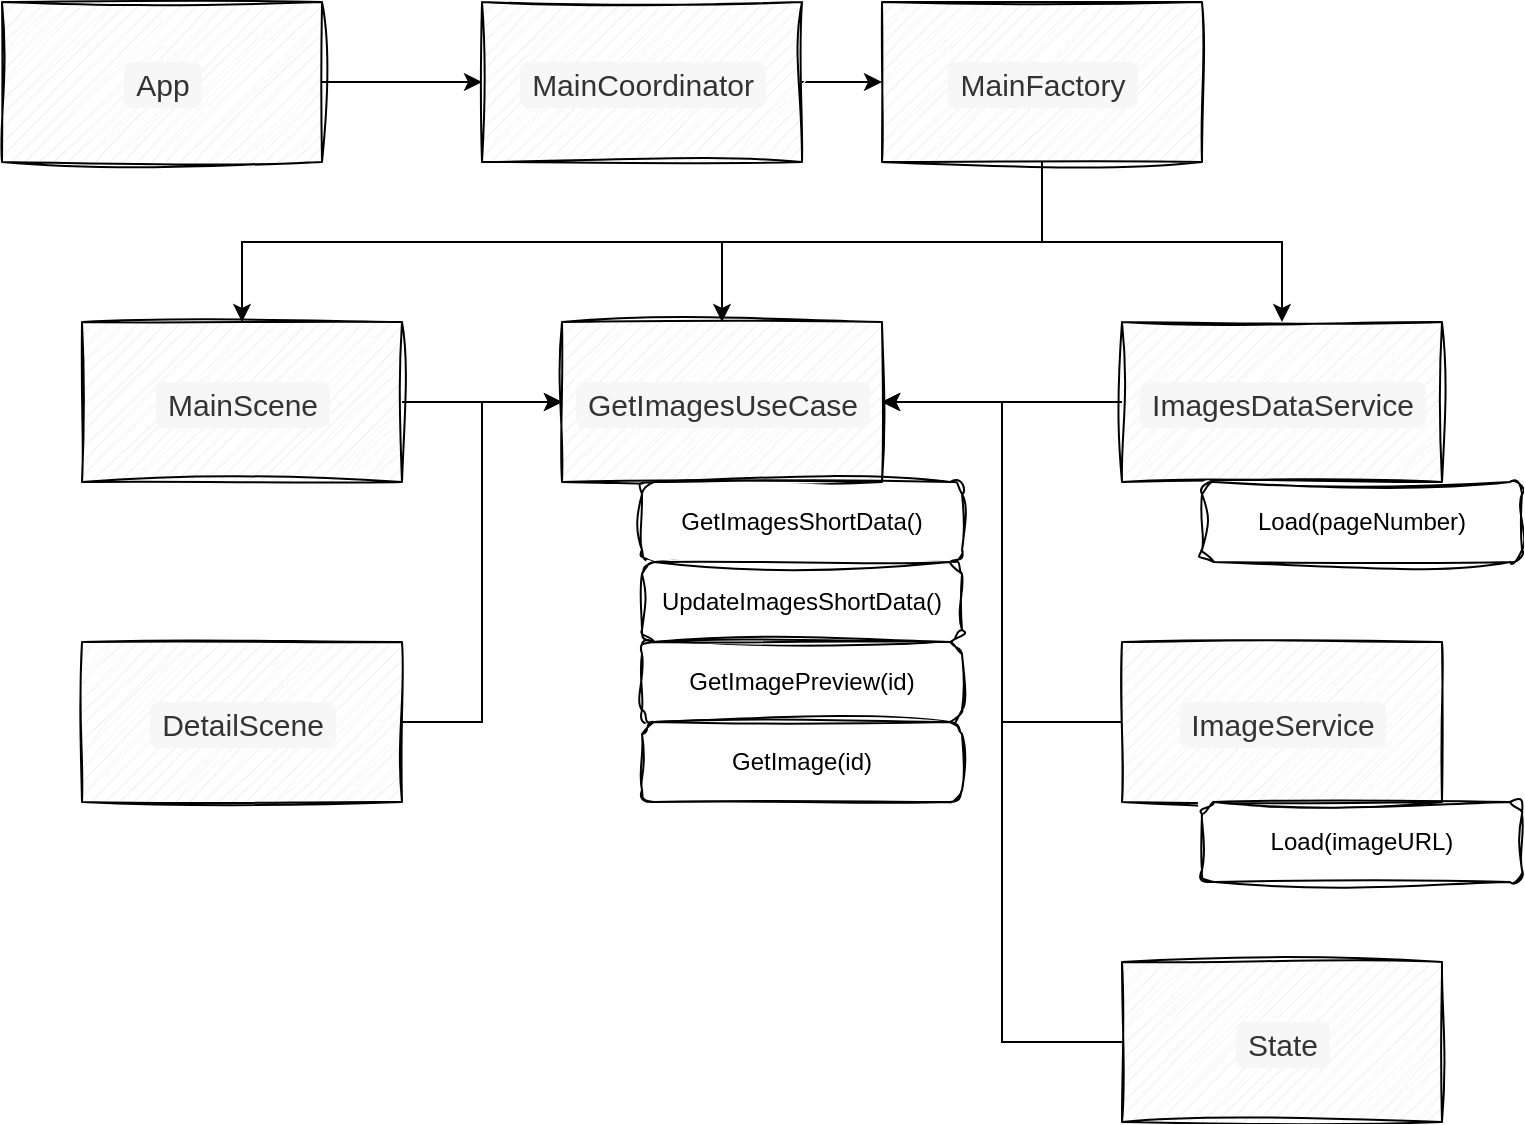 <mxfile version="22.1.21" type="device">
  <diagram name="Страница — 1" id="JYl9KfBzlWvNjk4mcSm3">
    <mxGraphModel dx="1189" dy="878" grid="1" gridSize="10" guides="1" tooltips="1" connect="1" arrows="1" fold="1" page="1" pageScale="1" pageWidth="827" pageHeight="1169" math="0" shadow="0">
      <root>
        <mxCell id="0" />
        <mxCell id="1" parent="0" />
        <mxCell id="RdmqOYUsalkGnb_kSB8j-1" value="&lt;h1 style=&quot;transition: opacity 0.2s ease-in-out 0s, color 0.2s ease-in-out 0s, text-decoration 0.2s ease-in-out 0s, background-color 0.2s ease-in-out 0s, -webkit-text-decoration 0.2s ease-in-out 0s; font-size: 1.25rem; margin: 0px; quotes: &amp;quot;«&amp;quot; &amp;quot;»&amp;quot;; line-height: 1.625rem; -webkit-font-smoothing: antialiased; font-family: &amp;quot;Fira Sans&amp;quot;, sans-serif; font-weight: 500; padding: 0px; caret-color: rgb(51, 51, 51); color: rgb(51, 51, 51); text-align: start;&quot;&gt;&lt;code style=&quot;transition: opacity 0.2s ease-in-out 0s, color 0.2s ease-in-out 0s, text-decoration 0.2s ease-in-out 0s, background-color 0.2s ease-in-out 0s, -webkit-text-decoration 0.2s ease-in-out 0s; font-family: &amp;quot;Fira Sans&amp;quot;, sans-serif; font-size: 0.938rem; quotes: &amp;quot;«&amp;quot; &amp;quot;»&amp;quot;; background-color: rgb(247, 247, 247); border-radius: 4px; overflow-wrap: break-word; padding: 3px 6px; -webkit-font-smoothing: antialiased;&quot;&gt;MainScene&lt;/code&gt;&lt;/h1&gt;" style="verticalLabelPosition=middle;verticalAlign=middle;html=1;shape=mxgraph.basic.patternFillRect;fillStyle=diag;step=5;fillStrokeWidth=0.2;fillStrokeColor=#dddddd;sketch=1;curveFitting=1;jiggle=2;perimeterSpacing=0;strokeWidth=1;align=center;horizontal=1;labelPosition=center;" parent="1" vertex="1">
          <mxGeometry x="80" y="200" width="160" height="80" as="geometry" />
        </mxCell>
        <mxCell id="RdmqOYUsalkGnb_kSB8j-2" value="&lt;h1 style=&quot;transition: opacity 0.2s ease-in-out 0s, color 0.2s ease-in-out 0s, text-decoration 0.2s ease-in-out 0s, background-color 0.2s ease-in-out 0s, -webkit-text-decoration 0.2s ease-in-out 0s; font-size: 1.25rem; margin: 0px; quotes: &amp;quot;«&amp;quot; &amp;quot;»&amp;quot;; line-height: 1.625rem; -webkit-font-smoothing: antialiased; font-family: &amp;quot;Fira Sans&amp;quot;, sans-serif; font-weight: 500; padding: 0px; caret-color: rgb(51, 51, 51); color: rgb(51, 51, 51); text-align: start;&quot;&gt;&lt;code style=&quot;transition: opacity 0.2s ease-in-out 0s, color 0.2s ease-in-out 0s, text-decoration 0.2s ease-in-out 0s, background-color 0.2s ease-in-out 0s, -webkit-text-decoration 0.2s ease-in-out 0s; font-family: &amp;quot;Fira Sans&amp;quot;, sans-serif; font-size: 0.938rem; quotes: &amp;quot;«&amp;quot; &amp;quot;»&amp;quot;; background-color: rgb(247, 247, 247); border-radius: 4px; overflow-wrap: break-word; padding: 3px 6px; -webkit-font-smoothing: antialiased;&quot;&gt;DetailScene&lt;/code&gt;&lt;/h1&gt;" style="verticalLabelPosition=middle;verticalAlign=middle;html=1;shape=mxgraph.basic.patternFillRect;fillStyle=diag;step=5;fillStrokeWidth=0.2;fillStrokeColor=#dddddd;sketch=1;curveFitting=1;jiggle=2;perimeterSpacing=0;strokeWidth=1;align=center;horizontal=1;labelPosition=center;" parent="1" vertex="1">
          <mxGeometry x="80" y="360" width="160" height="80" as="geometry" />
        </mxCell>
        <mxCell id="RdmqOYUsalkGnb_kSB8j-6" value="&lt;h1 style=&quot;transition: opacity 0.2s ease-in-out 0s, color 0.2s ease-in-out 0s, text-decoration 0.2s ease-in-out 0s, background-color 0.2s ease-in-out 0s, -webkit-text-decoration 0.2s ease-in-out 0s; font-size: 1.25rem; margin: 0px; quotes: &amp;quot;«&amp;quot; &amp;quot;»&amp;quot;; line-height: 1.625rem; -webkit-font-smoothing: antialiased; font-family: &amp;quot;Fira Sans&amp;quot;, sans-serif; font-weight: 500; padding: 0px; caret-color: rgb(51, 51, 51); color: rgb(51, 51, 51); text-align: start;&quot;&gt;&lt;code style=&quot;transition: opacity 0.2s ease-in-out 0s, color 0.2s ease-in-out 0s, text-decoration 0.2s ease-in-out 0s, background-color 0.2s ease-in-out 0s, -webkit-text-decoration 0.2s ease-in-out 0s; font-family: &amp;quot;Fira Sans&amp;quot;, sans-serif; font-size: 0.938rem; quotes: &amp;quot;«&amp;quot; &amp;quot;»&amp;quot;; background-color: rgb(247, 247, 247); border-radius: 4px; overflow-wrap: break-word; padding: 3px 6px; -webkit-font-smoothing: antialiased;&quot;&gt;GetImagesUseCase&lt;/code&gt;&lt;/h1&gt;" style="verticalLabelPosition=middle;verticalAlign=middle;html=1;shape=mxgraph.basic.patternFillRect;fillStyle=diag;step=5;fillStrokeWidth=0.2;fillStrokeColor=#dddddd;sketch=1;curveFitting=1;jiggle=2;perimeterSpacing=0;strokeWidth=1;align=center;horizontal=1;labelPosition=center;" parent="1" vertex="1">
          <mxGeometry x="320" y="200" width="160" height="80" as="geometry" />
        </mxCell>
        <mxCell id="RdmqOYUsalkGnb_kSB8j-7" value="&lt;h1 style=&quot;transition: opacity 0.2s ease-in-out 0s, color 0.2s ease-in-out 0s, text-decoration 0.2s ease-in-out 0s, background-color 0.2s ease-in-out 0s, -webkit-text-decoration 0.2s ease-in-out 0s; font-size: 1.25rem; margin: 0px; quotes: &amp;quot;«&amp;quot; &amp;quot;»&amp;quot;; line-height: 1.625rem; -webkit-font-smoothing: antialiased; font-family: &amp;quot;Fira Sans&amp;quot;, sans-serif; font-weight: 500; padding: 0px; caret-color: rgb(51, 51, 51); color: rgb(51, 51, 51); text-align: start;&quot;&gt;&lt;code style=&quot;transition: opacity 0.2s ease-in-out 0s, color 0.2s ease-in-out 0s, text-decoration 0.2s ease-in-out 0s, background-color 0.2s ease-in-out 0s, -webkit-text-decoration 0.2s ease-in-out 0s; font-family: &amp;quot;Fira Sans&amp;quot;, sans-serif; font-size: 0.938rem; quotes: &amp;quot;«&amp;quot; &amp;quot;»&amp;quot;; background-color: rgb(247, 247, 247); border-radius: 4px; overflow-wrap: break-word; padding: 3px 6px; -webkit-font-smoothing: antialiased;&quot;&gt;ImagesDataService&lt;/code&gt;&lt;/h1&gt;" style="verticalLabelPosition=middle;verticalAlign=middle;html=1;shape=mxgraph.basic.patternFillRect;fillStyle=diag;step=5;fillStrokeWidth=0.2;fillStrokeColor=#dddddd;sketch=1;curveFitting=1;jiggle=2;perimeterSpacing=0;strokeWidth=1;align=center;horizontal=1;labelPosition=center;" parent="1" vertex="1">
          <mxGeometry x="600" y="200" width="160" height="80" as="geometry" />
        </mxCell>
        <mxCell id="RdmqOYUsalkGnb_kSB8j-13" value="GetImagesShortData()" style="rounded=1;whiteSpace=wrap;html=1;sketch=1;curveFitting=1;jiggle=2;glass=0;shadow=0;" parent="1" vertex="1">
          <mxGeometry x="360" y="280" width="160" height="40" as="geometry" />
        </mxCell>
        <mxCell id="RdmqOYUsalkGnb_kSB8j-15" value="UpdateImagesShortData()" style="rounded=1;whiteSpace=wrap;html=1;sketch=1;curveFitting=1;jiggle=2;glass=0;shadow=0;" parent="1" vertex="1">
          <mxGeometry x="360" y="320" width="160" height="40" as="geometry" />
        </mxCell>
        <mxCell id="RdmqOYUsalkGnb_kSB8j-16" value="GetImagePreview(id)" style="rounded=1;whiteSpace=wrap;html=1;sketch=1;curveFitting=1;jiggle=2;glass=0;shadow=0;" parent="1" vertex="1">
          <mxGeometry x="360" y="360" width="160" height="40" as="geometry" />
        </mxCell>
        <mxCell id="RdmqOYUsalkGnb_kSB8j-26" value="Load(pageNumber)" style="rounded=1;whiteSpace=wrap;html=1;sketch=1;curveFitting=1;jiggle=2;glass=0;shadow=0;" parent="1" vertex="1">
          <mxGeometry x="640" y="280" width="160" height="40" as="geometry" />
        </mxCell>
        <mxCell id="RdmqOYUsalkGnb_kSB8j-27" value="GetImage(id)" style="rounded=1;whiteSpace=wrap;html=1;sketch=1;curveFitting=1;jiggle=2;glass=0;shadow=0;" parent="1" vertex="1">
          <mxGeometry x="360" y="400" width="160" height="40" as="geometry" />
        </mxCell>
        <mxCell id="RdmqOYUsalkGnb_kSB8j-28" value="&lt;h1 style=&quot;transition: opacity 0.2s ease-in-out 0s, color 0.2s ease-in-out 0s, text-decoration 0.2s ease-in-out 0s, background-color 0.2s ease-in-out 0s, -webkit-text-decoration 0.2s ease-in-out 0s; font-size: 1.25rem; margin: 0px; quotes: &amp;quot;«&amp;quot; &amp;quot;»&amp;quot;; line-height: 1.625rem; -webkit-font-smoothing: antialiased; font-family: &amp;quot;Fira Sans&amp;quot;, sans-serif; font-weight: 500; padding: 0px; caret-color: rgb(51, 51, 51); color: rgb(51, 51, 51); text-align: start;&quot;&gt;&lt;code style=&quot;transition: opacity 0.2s ease-in-out 0s, color 0.2s ease-in-out 0s, text-decoration 0.2s ease-in-out 0s, background-color 0.2s ease-in-out 0s, -webkit-text-decoration 0.2s ease-in-out 0s; font-family: &amp;quot;Fira Sans&amp;quot;, sans-serif; font-size: 0.938rem; quotes: &amp;quot;«&amp;quot; &amp;quot;»&amp;quot;; background-color: rgb(247, 247, 247); border-radius: 4px; overflow-wrap: break-word; padding: 3px 6px; -webkit-font-smoothing: antialiased;&quot;&gt;ImageService&lt;/code&gt;&lt;/h1&gt;" style="verticalLabelPosition=middle;verticalAlign=middle;html=1;shape=mxgraph.basic.patternFillRect;fillStyle=diag;step=5;fillStrokeWidth=0.2;fillStrokeColor=#dddddd;sketch=1;curveFitting=1;jiggle=2;perimeterSpacing=0;strokeWidth=1;align=center;horizontal=1;labelPosition=center;" parent="1" vertex="1">
          <mxGeometry x="600" y="360" width="160" height="80" as="geometry" />
        </mxCell>
        <mxCell id="RdmqOYUsalkGnb_kSB8j-29" value="Load(imageURL)" style="rounded=1;whiteSpace=wrap;html=1;sketch=1;curveFitting=1;jiggle=2;glass=0;shadow=0;" parent="1" vertex="1">
          <mxGeometry x="640" y="440" width="160" height="40" as="geometry" />
        </mxCell>
        <mxCell id="RdmqOYUsalkGnb_kSB8j-31" value="&lt;h1 style=&quot;transition: opacity 0.2s ease-in-out 0s, color 0.2s ease-in-out 0s, text-decoration 0.2s ease-in-out 0s, background-color 0.2s ease-in-out 0s, -webkit-text-decoration 0.2s ease-in-out 0s; font-size: 1.25rem; margin: 0px; quotes: &amp;quot;«&amp;quot; &amp;quot;»&amp;quot;; line-height: 1.625rem; -webkit-font-smoothing: antialiased; font-family: &amp;quot;Fira Sans&amp;quot;, sans-serif; font-weight: 500; padding: 0px; caret-color: rgb(51, 51, 51); color: rgb(51, 51, 51); text-align: start;&quot;&gt;&lt;code style=&quot;transition: opacity 0.2s ease-in-out 0s, color 0.2s ease-in-out 0s, text-decoration 0.2s ease-in-out 0s, background-color 0.2s ease-in-out 0s, -webkit-text-decoration 0.2s ease-in-out 0s; font-family: &amp;quot;Fira Sans&amp;quot;, sans-serif; font-size: 0.938rem; quotes: &amp;quot;«&amp;quot; &amp;quot;»&amp;quot;; background-color: rgb(247, 247, 247); border-radius: 4px; overflow-wrap: break-word; padding: 3px 6px; -webkit-font-smoothing: antialiased;&quot;&gt;State&lt;/code&gt;&lt;/h1&gt;" style="verticalLabelPosition=middle;verticalAlign=middle;html=1;shape=mxgraph.basic.patternFillRect;fillStyle=diag;step=5;fillStrokeWidth=0.2;fillStrokeColor=#dddddd;sketch=1;curveFitting=1;jiggle=2;perimeterSpacing=0;strokeWidth=1;align=center;horizontal=1;labelPosition=center;" parent="1" vertex="1">
          <mxGeometry x="600" y="520" width="160" height="80" as="geometry" />
        </mxCell>
        <mxCell id="RdmqOYUsalkGnb_kSB8j-33" style="edgeStyle=orthogonalEdgeStyle;rounded=0;orthogonalLoop=1;jettySize=auto;html=1;entryX=0;entryY=0.5;entryDx=0;entryDy=0;entryPerimeter=0;" parent="1" source="RdmqOYUsalkGnb_kSB8j-1" target="RdmqOYUsalkGnb_kSB8j-6" edge="1">
          <mxGeometry relative="1" as="geometry" />
        </mxCell>
        <mxCell id="RdmqOYUsalkGnb_kSB8j-34" style="edgeStyle=orthogonalEdgeStyle;rounded=0;orthogonalLoop=1;jettySize=auto;html=1;entryX=0;entryY=0.5;entryDx=0;entryDy=0;entryPerimeter=0;" parent="1" source="RdmqOYUsalkGnb_kSB8j-2" target="RdmqOYUsalkGnb_kSB8j-6" edge="1">
          <mxGeometry relative="1" as="geometry" />
        </mxCell>
        <mxCell id="RdmqOYUsalkGnb_kSB8j-35" style="edgeStyle=orthogonalEdgeStyle;rounded=0;orthogonalLoop=1;jettySize=auto;html=1;entryX=1;entryY=0.5;entryDx=0;entryDy=0;entryPerimeter=0;" parent="1" source="RdmqOYUsalkGnb_kSB8j-7" target="RdmqOYUsalkGnb_kSB8j-6" edge="1">
          <mxGeometry relative="1" as="geometry" />
        </mxCell>
        <mxCell id="RdmqOYUsalkGnb_kSB8j-36" style="edgeStyle=orthogonalEdgeStyle;rounded=0;orthogonalLoop=1;jettySize=auto;html=1;entryX=1;entryY=0.5;entryDx=0;entryDy=0;entryPerimeter=0;" parent="1" source="RdmqOYUsalkGnb_kSB8j-28" target="RdmqOYUsalkGnb_kSB8j-6" edge="1">
          <mxGeometry relative="1" as="geometry" />
        </mxCell>
        <mxCell id="RdmqOYUsalkGnb_kSB8j-37" style="edgeStyle=orthogonalEdgeStyle;rounded=0;orthogonalLoop=1;jettySize=auto;html=1;entryX=1;entryY=0.5;entryDx=0;entryDy=0;entryPerimeter=0;" parent="1" source="RdmqOYUsalkGnb_kSB8j-31" target="RdmqOYUsalkGnb_kSB8j-6" edge="1">
          <mxGeometry relative="1" as="geometry" />
        </mxCell>
        <mxCell id="RdmqOYUsalkGnb_kSB8j-38" value="&lt;h1 style=&quot;transition: opacity 0.2s ease-in-out 0s, color 0.2s ease-in-out 0s, text-decoration 0.2s ease-in-out 0s, background-color 0.2s ease-in-out 0s, -webkit-text-decoration 0.2s ease-in-out 0s; font-size: 1.25rem; margin: 0px; quotes: &amp;quot;«&amp;quot; &amp;quot;»&amp;quot;; line-height: 1.625rem; -webkit-font-smoothing: antialiased; font-family: &amp;quot;Fira Sans&amp;quot;, sans-serif; font-weight: 500; padding: 0px; caret-color: rgb(51, 51, 51); color: rgb(51, 51, 51); text-align: start;&quot;&gt;&lt;code style=&quot;transition: opacity 0.2s ease-in-out 0s, color 0.2s ease-in-out 0s, text-decoration 0.2s ease-in-out 0s, background-color 0.2s ease-in-out 0s, -webkit-text-decoration 0.2s ease-in-out 0s; font-family: &amp;quot;Fira Sans&amp;quot;, sans-serif; font-size: 0.938rem; quotes: &amp;quot;«&amp;quot; &amp;quot;»&amp;quot;; background-color: rgb(247, 247, 247); border-radius: 4px; overflow-wrap: break-word; padding: 3px 6px; -webkit-font-smoothing: antialiased;&quot;&gt;App&lt;/code&gt;&lt;/h1&gt;" style="verticalLabelPosition=middle;verticalAlign=middle;html=1;shape=mxgraph.basic.patternFillRect;fillStyle=diag;step=5;fillStrokeWidth=0.2;fillStrokeColor=#dddddd;sketch=1;curveFitting=1;jiggle=2;perimeterSpacing=0;strokeWidth=1;align=center;horizontal=1;labelPosition=center;" parent="1" vertex="1">
          <mxGeometry x="40" y="40" width="160" height="80" as="geometry" />
        </mxCell>
        <mxCell id="RdmqOYUsalkGnb_kSB8j-39" value="&lt;h1 style=&quot;transition: opacity 0.2s ease-in-out 0s, color 0.2s ease-in-out 0s, text-decoration 0.2s ease-in-out 0s, background-color 0.2s ease-in-out 0s, -webkit-text-decoration 0.2s ease-in-out 0s; font-size: 1.25rem; margin: 0px; quotes: &amp;quot;«&amp;quot; &amp;quot;»&amp;quot;; line-height: 1.625rem; -webkit-font-smoothing: antialiased; font-family: &amp;quot;Fira Sans&amp;quot;, sans-serif; font-weight: 500; padding: 0px; caret-color: rgb(51, 51, 51); color: rgb(51, 51, 51); text-align: start;&quot;&gt;&lt;code style=&quot;transition: opacity 0.2s ease-in-out 0s, color 0.2s ease-in-out 0s, text-decoration 0.2s ease-in-out 0s, background-color 0.2s ease-in-out 0s, -webkit-text-decoration 0.2s ease-in-out 0s; font-family: &amp;quot;Fira Sans&amp;quot;, sans-serif; font-size: 0.938rem; quotes: &amp;quot;«&amp;quot; &amp;quot;»&amp;quot;; background-color: rgb(247, 247, 247); border-radius: 4px; overflow-wrap: break-word; padding: 3px 6px; -webkit-font-smoothing: antialiased;&quot;&gt;MainFactory&lt;/code&gt;&lt;/h1&gt;" style="verticalLabelPosition=middle;verticalAlign=middle;html=1;shape=mxgraph.basic.patternFillRect;fillStyle=diag;step=5;fillStrokeWidth=0.2;fillStrokeColor=#dddddd;sketch=1;curveFitting=1;jiggle=2;perimeterSpacing=0;strokeWidth=1;align=center;horizontal=1;labelPosition=center;" parent="1" vertex="1">
          <mxGeometry x="480" y="40" width="160" height="80" as="geometry" />
        </mxCell>
        <mxCell id="RdmqOYUsalkGnb_kSB8j-40" style="edgeStyle=orthogonalEdgeStyle;rounded=0;orthogonalLoop=1;jettySize=auto;html=1;entryX=0.5;entryY=0;entryDx=0;entryDy=0;entryPerimeter=0;" parent="1" source="RdmqOYUsalkGnb_kSB8j-39" target="RdmqOYUsalkGnb_kSB8j-1" edge="1">
          <mxGeometry relative="1" as="geometry">
            <Array as="points">
              <mxPoint x="560" y="160" />
              <mxPoint x="160" y="160" />
            </Array>
          </mxGeometry>
        </mxCell>
        <mxCell id="RdmqOYUsalkGnb_kSB8j-41" style="edgeStyle=orthogonalEdgeStyle;rounded=0;orthogonalLoop=1;jettySize=auto;html=1;entryX=0.5;entryY=0;entryDx=0;entryDy=0;entryPerimeter=0;" parent="1" source="RdmqOYUsalkGnb_kSB8j-39" target="RdmqOYUsalkGnb_kSB8j-6" edge="1">
          <mxGeometry relative="1" as="geometry" />
        </mxCell>
        <mxCell id="RdmqOYUsalkGnb_kSB8j-42" style="edgeStyle=orthogonalEdgeStyle;rounded=0;orthogonalLoop=1;jettySize=auto;html=1;entryX=0.5;entryY=0;entryDx=0;entryDy=0;entryPerimeter=0;" parent="1" source="RdmqOYUsalkGnb_kSB8j-39" target="RdmqOYUsalkGnb_kSB8j-7" edge="1">
          <mxGeometry relative="1" as="geometry">
            <Array as="points">
              <mxPoint x="560" y="160" />
              <mxPoint x="680" y="160" />
            </Array>
          </mxGeometry>
        </mxCell>
        <mxCell id="wHCvP6ehTfj_U6pSfZ8X-3" value="" style="edgeStyle=orthogonalEdgeStyle;rounded=0;orthogonalLoop=1;jettySize=auto;html=1;" edge="1" parent="1" source="wHCvP6ehTfj_U6pSfZ8X-1" target="RdmqOYUsalkGnb_kSB8j-39">
          <mxGeometry relative="1" as="geometry" />
        </mxCell>
        <mxCell id="wHCvP6ehTfj_U6pSfZ8X-1" value="&lt;h1 style=&quot;transition: opacity 0.2s ease-in-out 0s, color 0.2s ease-in-out 0s, text-decoration 0.2s ease-in-out 0s, background-color 0.2s ease-in-out 0s, -webkit-text-decoration 0.2s ease-in-out 0s; font-size: 1.25rem; margin: 0px; quotes: &amp;quot;«&amp;quot; &amp;quot;»&amp;quot;; line-height: 1.625rem; -webkit-font-smoothing: antialiased; font-family: &amp;quot;Fira Sans&amp;quot;, sans-serif; font-weight: 500; padding: 0px; caret-color: rgb(51, 51, 51); color: rgb(51, 51, 51); text-align: start;&quot;&gt;&lt;code style=&quot;transition: opacity 0.2s ease-in-out 0s, color 0.2s ease-in-out 0s, text-decoration 0.2s ease-in-out 0s, background-color 0.2s ease-in-out 0s, -webkit-text-decoration 0.2s ease-in-out 0s; font-family: &amp;quot;Fira Sans&amp;quot;, sans-serif; font-size: 0.938rem; quotes: &amp;quot;«&amp;quot; &amp;quot;»&amp;quot;; background-color: rgb(247, 247, 247); border-radius: 4px; overflow-wrap: break-word; padding: 3px 6px; -webkit-font-smoothing: antialiased;&quot;&gt;MainCoordinator&lt;/code&gt;&lt;/h1&gt;" style="verticalLabelPosition=middle;verticalAlign=middle;html=1;shape=mxgraph.basic.patternFillRect;fillStyle=diag;step=5;fillStrokeWidth=0.2;fillStrokeColor=#dddddd;sketch=1;curveFitting=1;jiggle=2;perimeterSpacing=0;strokeWidth=1;align=center;horizontal=1;labelPosition=center;" vertex="1" parent="1">
          <mxGeometry x="280" y="40" width="160" height="80" as="geometry" />
        </mxCell>
        <mxCell id="wHCvP6ehTfj_U6pSfZ8X-2" style="edgeStyle=orthogonalEdgeStyle;rounded=0;orthogonalLoop=1;jettySize=auto;html=1;" edge="1" parent="1" source="RdmqOYUsalkGnb_kSB8j-38">
          <mxGeometry relative="1" as="geometry">
            <mxPoint x="280" y="80" as="targetPoint" />
          </mxGeometry>
        </mxCell>
      </root>
    </mxGraphModel>
  </diagram>
</mxfile>
